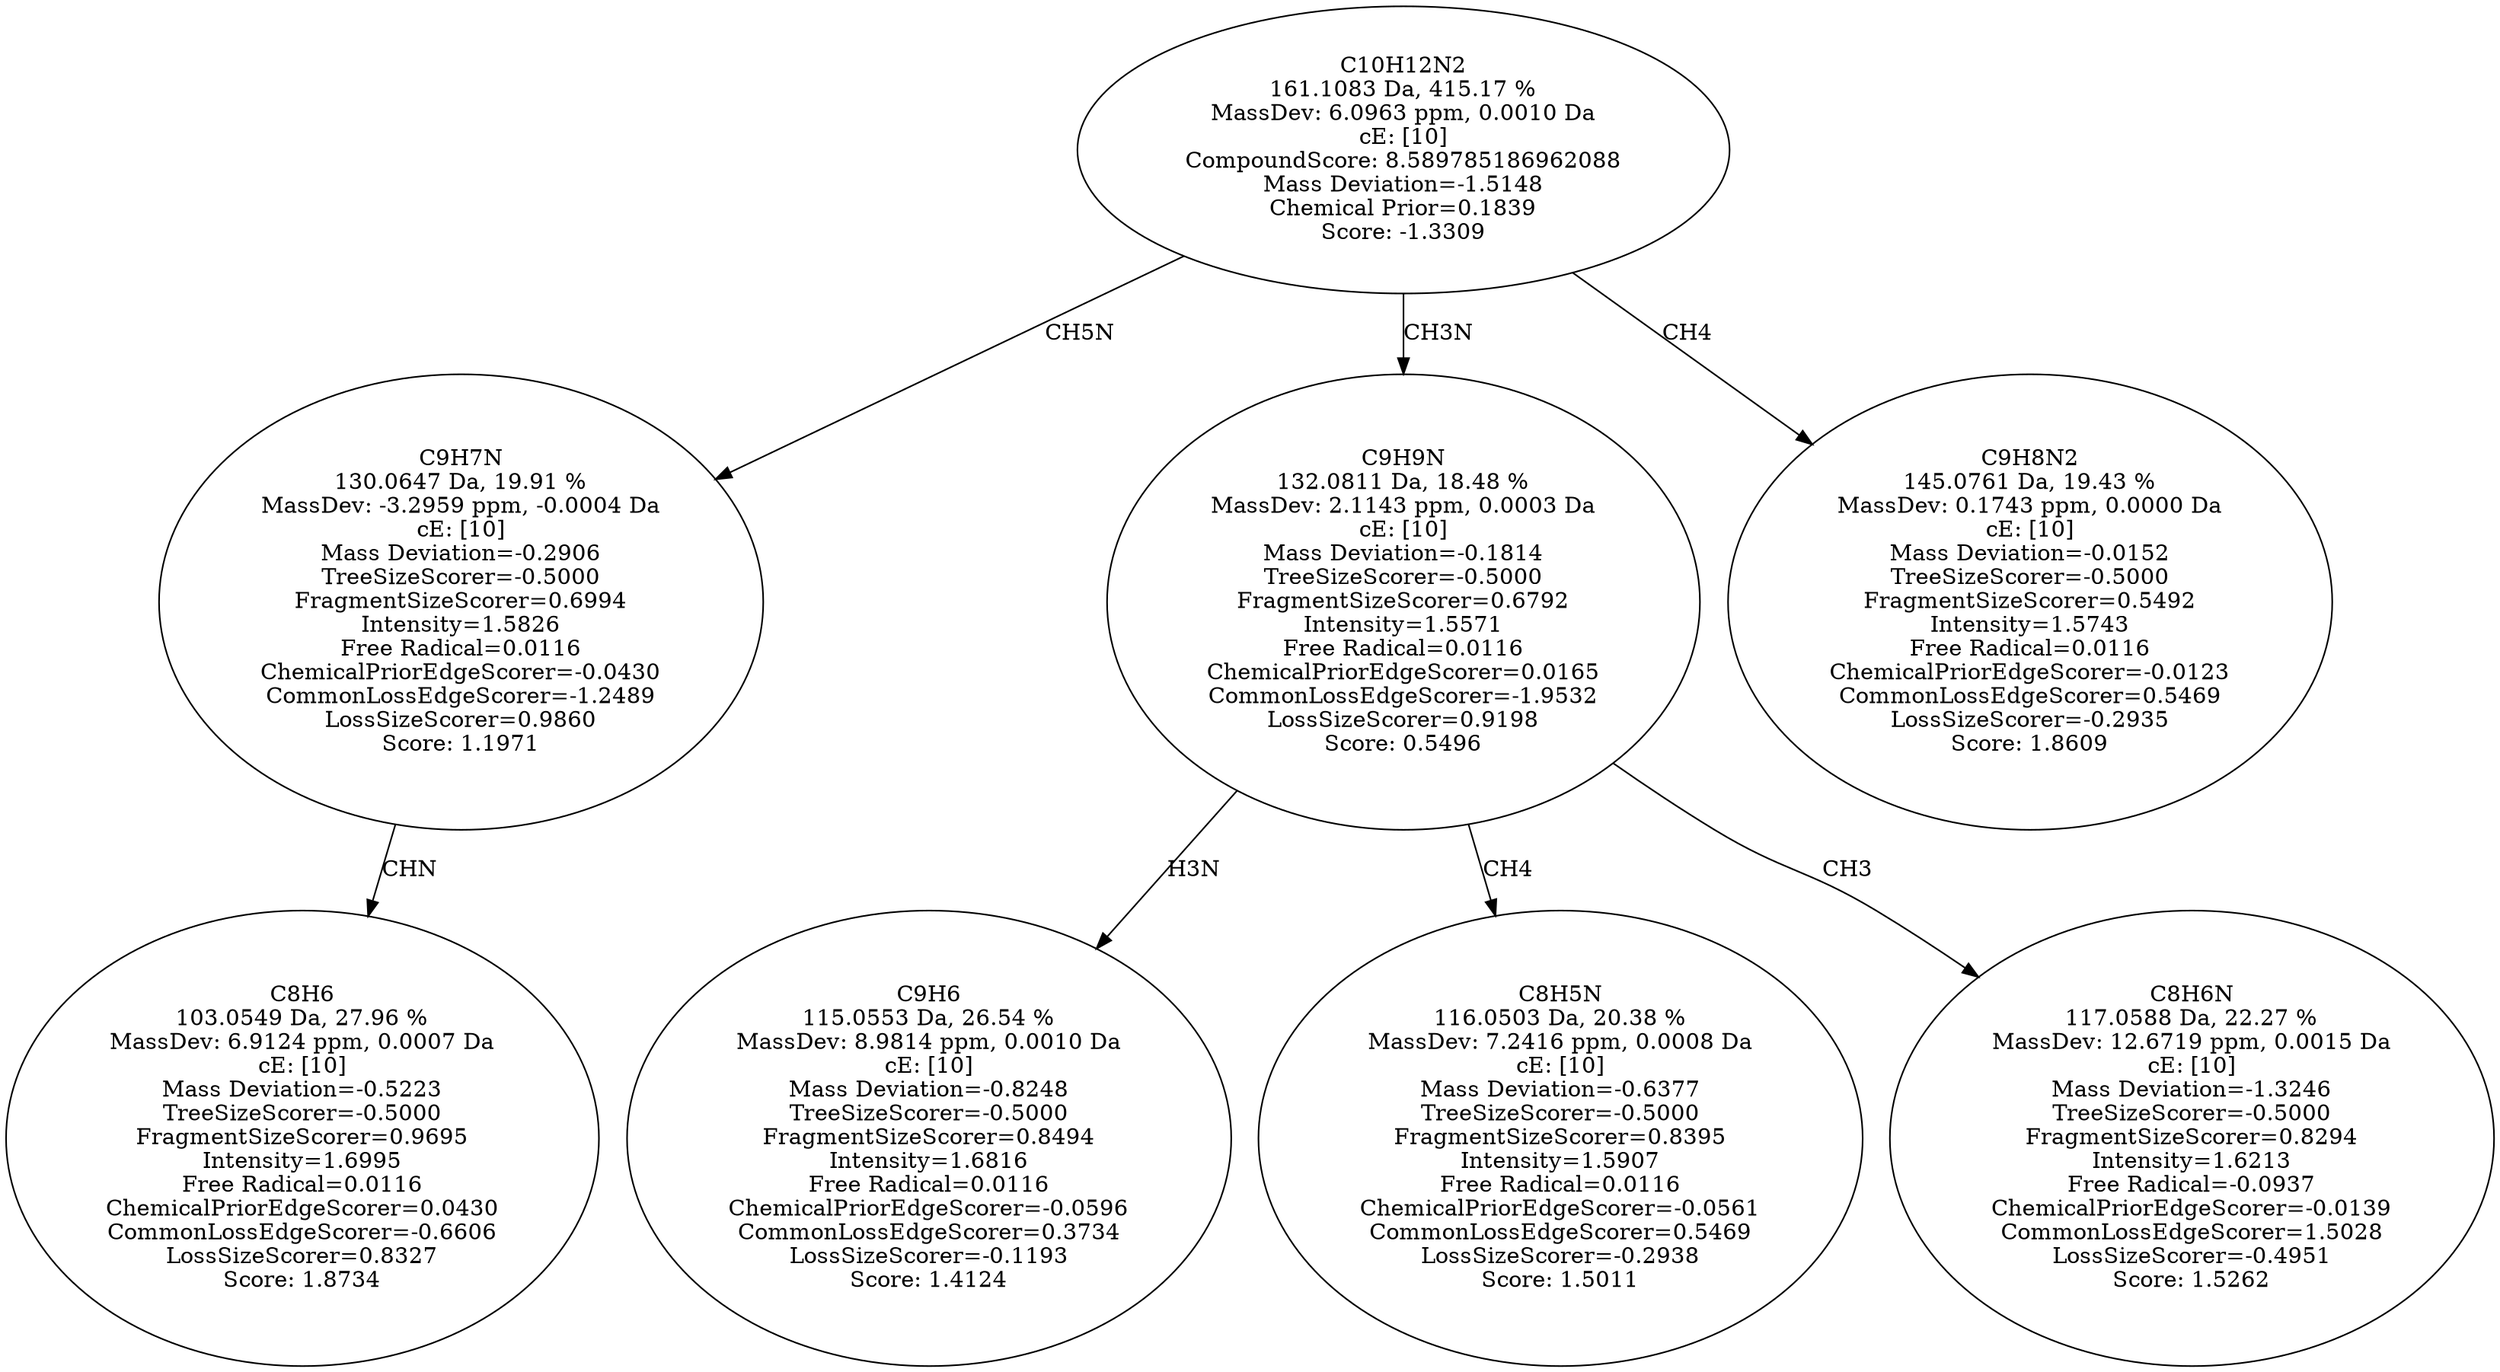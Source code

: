 strict digraph {
v1 [label="C8H6\n103.0549 Da, 27.96 %\nMassDev: 6.9124 ppm, 0.0007 Da\ncE: [10]\nMass Deviation=-0.5223\nTreeSizeScorer=-0.5000\nFragmentSizeScorer=0.9695\nIntensity=1.6995\nFree Radical=0.0116\nChemicalPriorEdgeScorer=0.0430\nCommonLossEdgeScorer=-0.6606\nLossSizeScorer=0.8327\nScore: 1.8734"];
v2 [label="C9H7N\n130.0647 Da, 19.91 %\nMassDev: -3.2959 ppm, -0.0004 Da\ncE: [10]\nMass Deviation=-0.2906\nTreeSizeScorer=-0.5000\nFragmentSizeScorer=0.6994\nIntensity=1.5826\nFree Radical=0.0116\nChemicalPriorEdgeScorer=-0.0430\nCommonLossEdgeScorer=-1.2489\nLossSizeScorer=0.9860\nScore: 1.1971"];
v3 [label="C9H6\n115.0553 Da, 26.54 %\nMassDev: 8.9814 ppm, 0.0010 Da\ncE: [10]\nMass Deviation=-0.8248\nTreeSizeScorer=-0.5000\nFragmentSizeScorer=0.8494\nIntensity=1.6816\nFree Radical=0.0116\nChemicalPriorEdgeScorer=-0.0596\nCommonLossEdgeScorer=0.3734\nLossSizeScorer=-0.1193\nScore: 1.4124"];
v4 [label="C8H5N\n116.0503 Da, 20.38 %\nMassDev: 7.2416 ppm, 0.0008 Da\ncE: [10]\nMass Deviation=-0.6377\nTreeSizeScorer=-0.5000\nFragmentSizeScorer=0.8395\nIntensity=1.5907\nFree Radical=0.0116\nChemicalPriorEdgeScorer=-0.0561\nCommonLossEdgeScorer=0.5469\nLossSizeScorer=-0.2938\nScore: 1.5011"];
v5 [label="C8H6N\n117.0588 Da, 22.27 %\nMassDev: 12.6719 ppm, 0.0015 Da\ncE: [10]\nMass Deviation=-1.3246\nTreeSizeScorer=-0.5000\nFragmentSizeScorer=0.8294\nIntensity=1.6213\nFree Radical=-0.0937\nChemicalPriorEdgeScorer=-0.0139\nCommonLossEdgeScorer=1.5028\nLossSizeScorer=-0.4951\nScore: 1.5262"];
v6 [label="C9H9N\n132.0811 Da, 18.48 %\nMassDev: 2.1143 ppm, 0.0003 Da\ncE: [10]\nMass Deviation=-0.1814\nTreeSizeScorer=-0.5000\nFragmentSizeScorer=0.6792\nIntensity=1.5571\nFree Radical=0.0116\nChemicalPriorEdgeScorer=0.0165\nCommonLossEdgeScorer=-1.9532\nLossSizeScorer=0.9198\nScore: 0.5496"];
v7 [label="C9H8N2\n145.0761 Da, 19.43 %\nMassDev: 0.1743 ppm, 0.0000 Da\ncE: [10]\nMass Deviation=-0.0152\nTreeSizeScorer=-0.5000\nFragmentSizeScorer=0.5492\nIntensity=1.5743\nFree Radical=0.0116\nChemicalPriorEdgeScorer=-0.0123\nCommonLossEdgeScorer=0.5469\nLossSizeScorer=-0.2935\nScore: 1.8609"];
v8 [label="C10H12N2\n161.1083 Da, 415.17 %\nMassDev: 6.0963 ppm, 0.0010 Da\ncE: [10]\nCompoundScore: 8.589785186962088\nMass Deviation=-1.5148\nChemical Prior=0.1839\nScore: -1.3309"];
v2 -> v1 [label="CHN"];
v8 -> v2 [label="CH5N"];
v6 -> v3 [label="H3N"];
v6 -> v4 [label="CH4"];
v6 -> v5 [label="CH3"];
v8 -> v6 [label="CH3N"];
v8 -> v7 [label="CH4"];
}